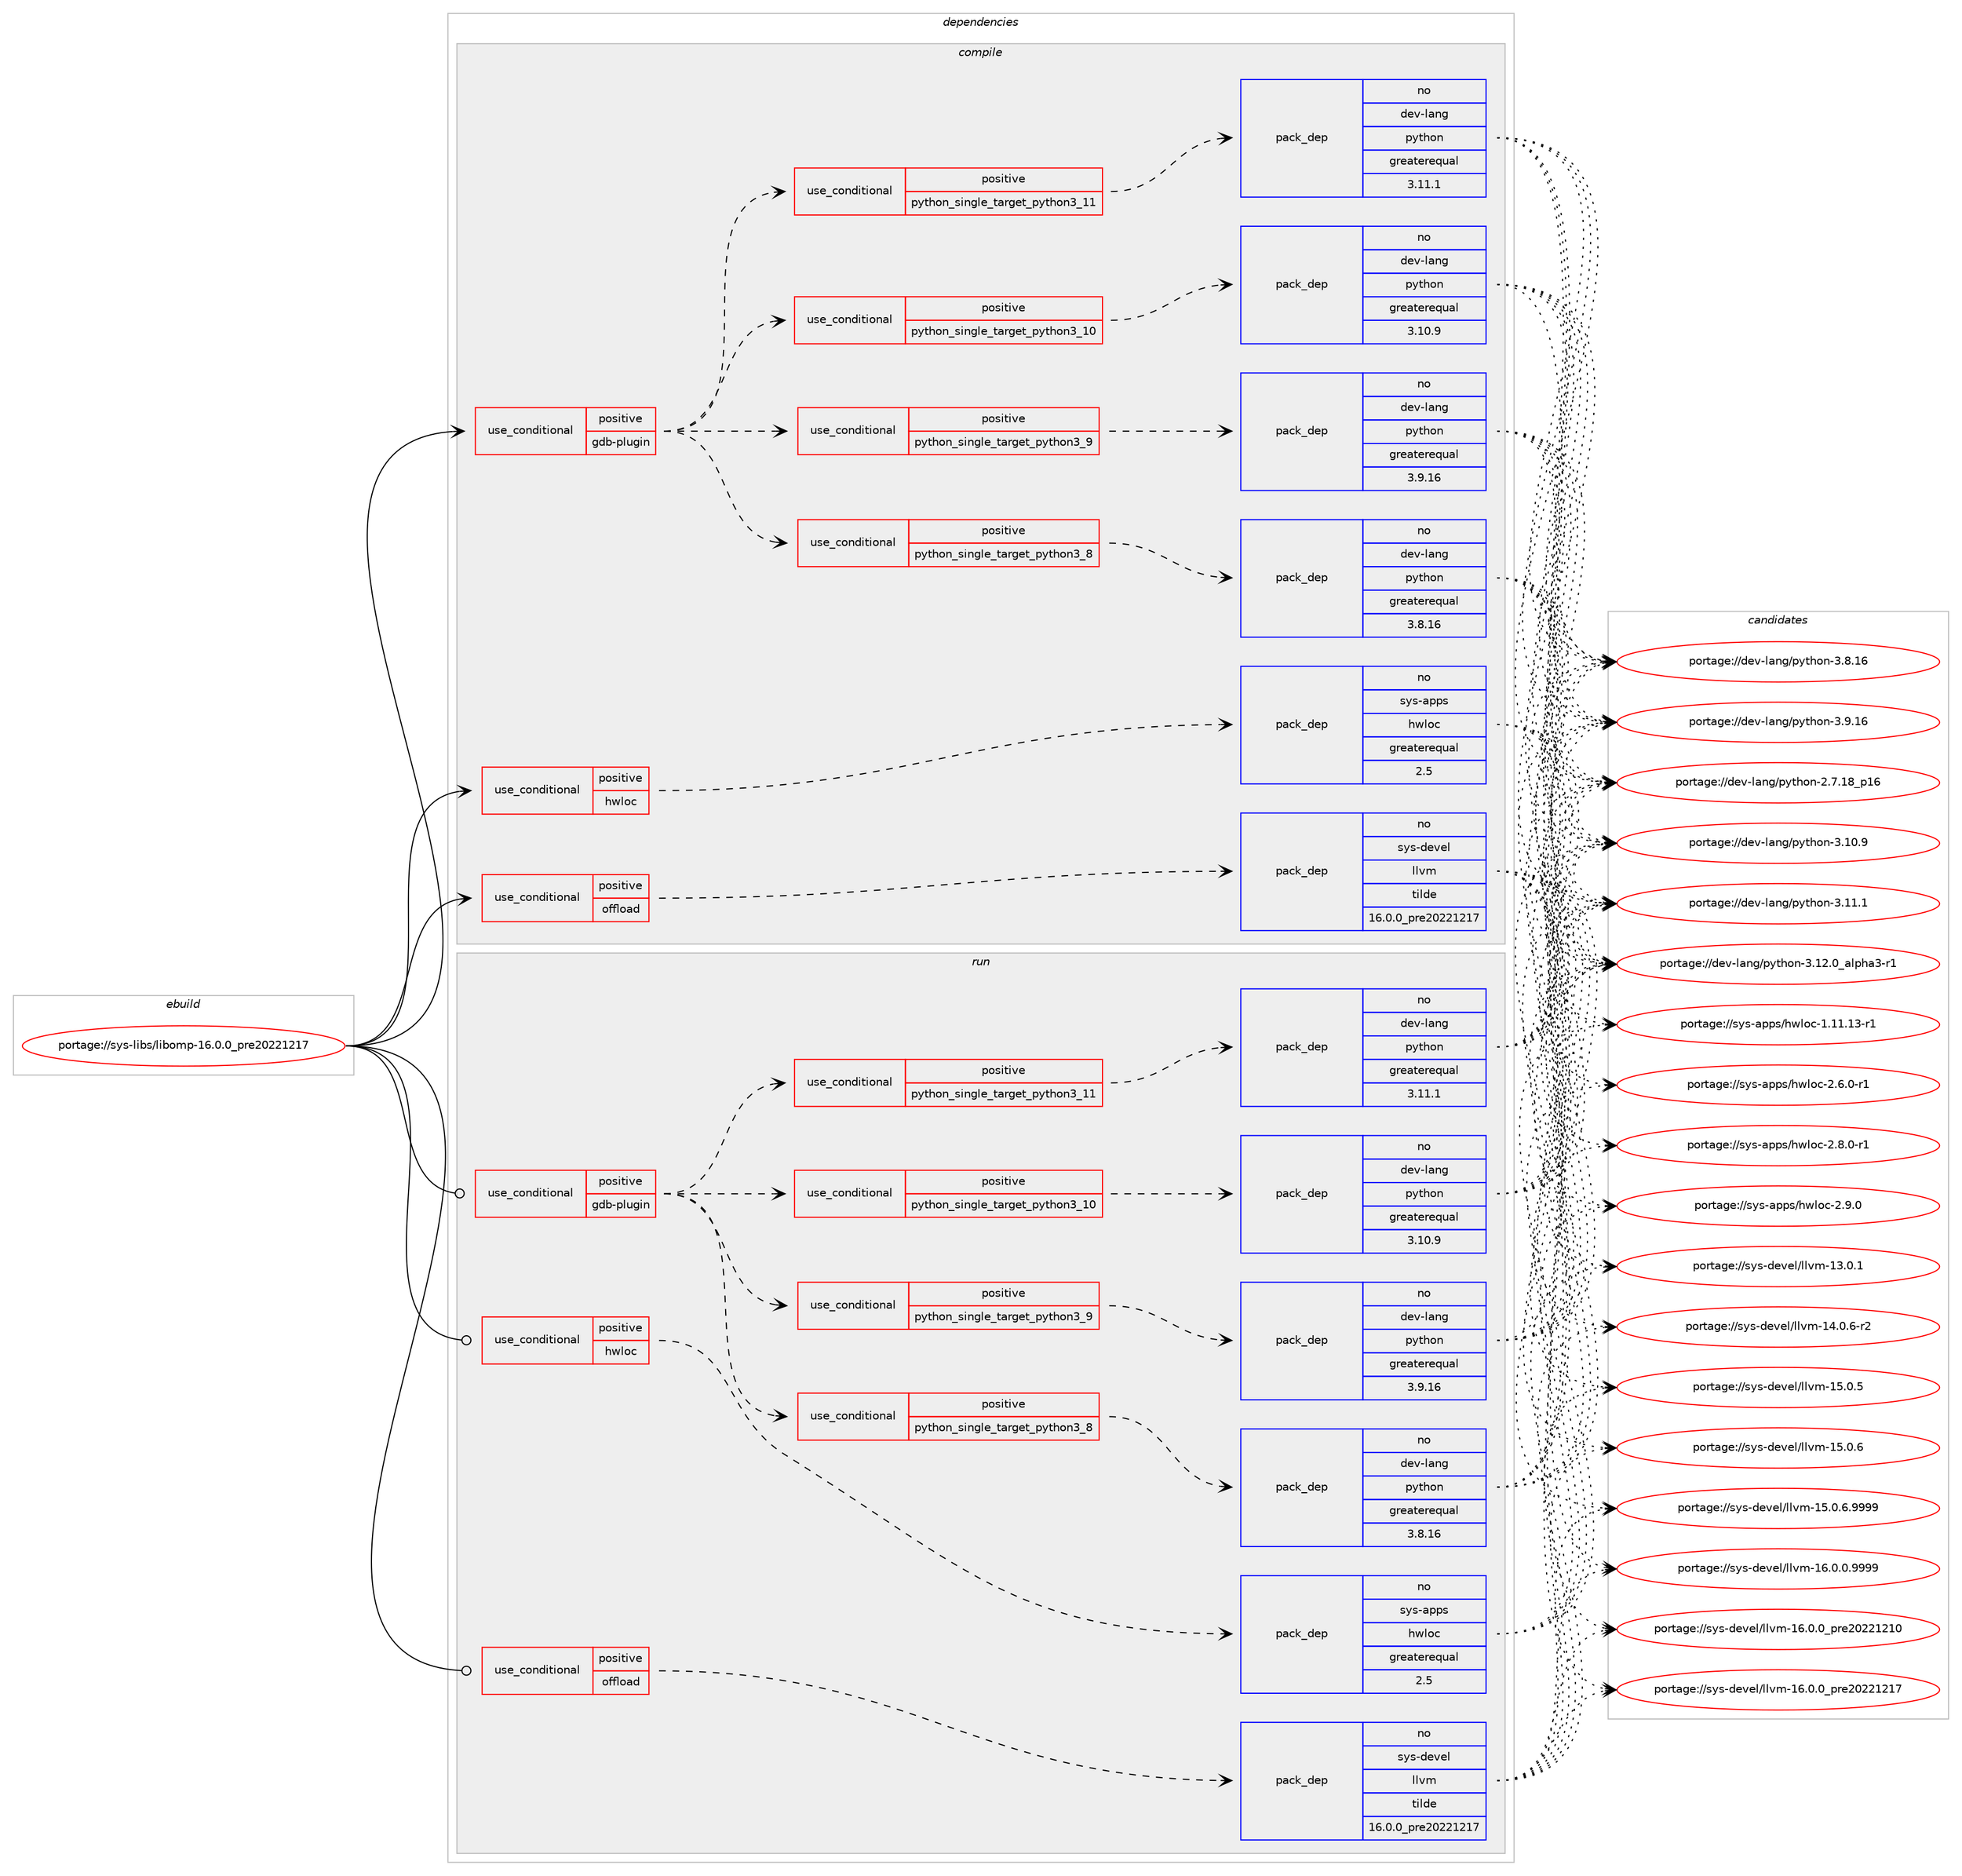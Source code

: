 digraph prolog {

# *************
# Graph options
# *************

newrank=true;
concentrate=true;
compound=true;
graph [rankdir=LR,fontname=Helvetica,fontsize=10,ranksep=1.5];#, ranksep=2.5, nodesep=0.2];
edge  [arrowhead=vee];
node  [fontname=Helvetica,fontsize=10];

# **********
# The ebuild
# **********

subgraph cluster_leftcol {
color=gray;
label=<<i>ebuild</i>>;
id [label="portage://sys-libs/libomp-16.0.0_pre20221217", color=red, width=4, href="../sys-libs/libomp-16.0.0_pre20221217.svg"];
}

# ****************
# The dependencies
# ****************

subgraph cluster_midcol {
color=gray;
label=<<i>dependencies</i>>;
subgraph cluster_compile {
fillcolor="#eeeeee";
style=filled;
label=<<i>compile</i>>;
subgraph cond205 {
dependency1411 [label=<<TABLE BORDER="0" CELLBORDER="1" CELLSPACING="0" CELLPADDING="4"><TR><TD ROWSPAN="3" CELLPADDING="10">use_conditional</TD></TR><TR><TD>positive</TD></TR><TR><TD>gdb-plugin</TD></TR></TABLE>>, shape=none, color=red];
subgraph cond206 {
dependency1412 [label=<<TABLE BORDER="0" CELLBORDER="1" CELLSPACING="0" CELLPADDING="4"><TR><TD ROWSPAN="3" CELLPADDING="10">use_conditional</TD></TR><TR><TD>positive</TD></TR><TR><TD>python_single_target_python3_8</TD></TR></TABLE>>, shape=none, color=red];
subgraph pack1205 {
dependency1413 [label=<<TABLE BORDER="0" CELLBORDER="1" CELLSPACING="0" CELLPADDING="4" WIDTH="220"><TR><TD ROWSPAN="6" CELLPADDING="30">pack_dep</TD></TR><TR><TD WIDTH="110">no</TD></TR><TR><TD>dev-lang</TD></TR><TR><TD>python</TD></TR><TR><TD>greaterequal</TD></TR><TR><TD>3.8.16</TD></TR></TABLE>>, shape=none, color=blue];
}
dependency1412:e -> dependency1413:w [weight=20,style="dashed",arrowhead="vee"];
}
dependency1411:e -> dependency1412:w [weight=20,style="dashed",arrowhead="vee"];
subgraph cond207 {
dependency1414 [label=<<TABLE BORDER="0" CELLBORDER="1" CELLSPACING="0" CELLPADDING="4"><TR><TD ROWSPAN="3" CELLPADDING="10">use_conditional</TD></TR><TR><TD>positive</TD></TR><TR><TD>python_single_target_python3_9</TD></TR></TABLE>>, shape=none, color=red];
subgraph pack1206 {
dependency1415 [label=<<TABLE BORDER="0" CELLBORDER="1" CELLSPACING="0" CELLPADDING="4" WIDTH="220"><TR><TD ROWSPAN="6" CELLPADDING="30">pack_dep</TD></TR><TR><TD WIDTH="110">no</TD></TR><TR><TD>dev-lang</TD></TR><TR><TD>python</TD></TR><TR><TD>greaterequal</TD></TR><TR><TD>3.9.16</TD></TR></TABLE>>, shape=none, color=blue];
}
dependency1414:e -> dependency1415:w [weight=20,style="dashed",arrowhead="vee"];
}
dependency1411:e -> dependency1414:w [weight=20,style="dashed",arrowhead="vee"];
subgraph cond208 {
dependency1416 [label=<<TABLE BORDER="0" CELLBORDER="1" CELLSPACING="0" CELLPADDING="4"><TR><TD ROWSPAN="3" CELLPADDING="10">use_conditional</TD></TR><TR><TD>positive</TD></TR><TR><TD>python_single_target_python3_10</TD></TR></TABLE>>, shape=none, color=red];
subgraph pack1207 {
dependency1417 [label=<<TABLE BORDER="0" CELLBORDER="1" CELLSPACING="0" CELLPADDING="4" WIDTH="220"><TR><TD ROWSPAN="6" CELLPADDING="30">pack_dep</TD></TR><TR><TD WIDTH="110">no</TD></TR><TR><TD>dev-lang</TD></TR><TR><TD>python</TD></TR><TR><TD>greaterequal</TD></TR><TR><TD>3.10.9</TD></TR></TABLE>>, shape=none, color=blue];
}
dependency1416:e -> dependency1417:w [weight=20,style="dashed",arrowhead="vee"];
}
dependency1411:e -> dependency1416:w [weight=20,style="dashed",arrowhead="vee"];
subgraph cond209 {
dependency1418 [label=<<TABLE BORDER="0" CELLBORDER="1" CELLSPACING="0" CELLPADDING="4"><TR><TD ROWSPAN="3" CELLPADDING="10">use_conditional</TD></TR><TR><TD>positive</TD></TR><TR><TD>python_single_target_python3_11</TD></TR></TABLE>>, shape=none, color=red];
subgraph pack1208 {
dependency1419 [label=<<TABLE BORDER="0" CELLBORDER="1" CELLSPACING="0" CELLPADDING="4" WIDTH="220"><TR><TD ROWSPAN="6" CELLPADDING="30">pack_dep</TD></TR><TR><TD WIDTH="110">no</TD></TR><TR><TD>dev-lang</TD></TR><TR><TD>python</TD></TR><TR><TD>greaterequal</TD></TR><TR><TD>3.11.1</TD></TR></TABLE>>, shape=none, color=blue];
}
dependency1418:e -> dependency1419:w [weight=20,style="dashed",arrowhead="vee"];
}
dependency1411:e -> dependency1418:w [weight=20,style="dashed",arrowhead="vee"];
}
id:e -> dependency1411:w [weight=20,style="solid",arrowhead="vee"];
subgraph cond210 {
dependency1420 [label=<<TABLE BORDER="0" CELLBORDER="1" CELLSPACING="0" CELLPADDING="4"><TR><TD ROWSPAN="3" CELLPADDING="10">use_conditional</TD></TR><TR><TD>positive</TD></TR><TR><TD>hwloc</TD></TR></TABLE>>, shape=none, color=red];
subgraph pack1209 {
dependency1421 [label=<<TABLE BORDER="0" CELLBORDER="1" CELLSPACING="0" CELLPADDING="4" WIDTH="220"><TR><TD ROWSPAN="6" CELLPADDING="30">pack_dep</TD></TR><TR><TD WIDTH="110">no</TD></TR><TR><TD>sys-apps</TD></TR><TR><TD>hwloc</TD></TR><TR><TD>greaterequal</TD></TR><TR><TD>2.5</TD></TR></TABLE>>, shape=none, color=blue];
}
dependency1420:e -> dependency1421:w [weight=20,style="dashed",arrowhead="vee"];
}
id:e -> dependency1420:w [weight=20,style="solid",arrowhead="vee"];
subgraph cond211 {
dependency1422 [label=<<TABLE BORDER="0" CELLBORDER="1" CELLSPACING="0" CELLPADDING="4"><TR><TD ROWSPAN="3" CELLPADDING="10">use_conditional</TD></TR><TR><TD>positive</TD></TR><TR><TD>offload</TD></TR></TABLE>>, shape=none, color=red];
# *** BEGIN UNKNOWN DEPENDENCY TYPE (TODO) ***
# dependency1422 -> package_dependency(portage://sys-libs/libomp-16.0.0_pre20221217,install,no,dev-libs,libffi,none,[,,],any_same_slot,[use(optenable(abi_x86_32),negative),use(optenable(abi_x86_64),negative),use(optenable(abi_x86_x32),negative),use(optenable(abi_mips_n32),negative),use(optenable(abi_mips_n64),negative),use(optenable(abi_mips_o32),negative),use(optenable(abi_s390_32),negative),use(optenable(abi_s390_64),negative)])
# *** END UNKNOWN DEPENDENCY TYPE (TODO) ***

subgraph pack1210 {
dependency1423 [label=<<TABLE BORDER="0" CELLBORDER="1" CELLSPACING="0" CELLPADDING="4" WIDTH="220"><TR><TD ROWSPAN="6" CELLPADDING="30">pack_dep</TD></TR><TR><TD WIDTH="110">no</TD></TR><TR><TD>sys-devel</TD></TR><TR><TD>llvm</TD></TR><TR><TD>tilde</TD></TR><TR><TD>16.0.0_pre20221217</TD></TR></TABLE>>, shape=none, color=blue];
}
dependency1422:e -> dependency1423:w [weight=20,style="dashed",arrowhead="vee"];
}
id:e -> dependency1422:w [weight=20,style="solid",arrowhead="vee"];
# *** BEGIN UNKNOWN DEPENDENCY TYPE (TODO) ***
# id -> package_dependency(portage://sys-libs/libomp-16.0.0_pre20221217,install,strong,sys-devel,llvm,none,[,,],[slot(0)],[])
# *** END UNKNOWN DEPENDENCY TYPE (TODO) ***

}
subgraph cluster_compileandrun {
fillcolor="#eeeeee";
style=filled;
label=<<i>compile and run</i>>;
}
subgraph cluster_run {
fillcolor="#eeeeee";
style=filled;
label=<<i>run</i>>;
subgraph cond212 {
dependency1424 [label=<<TABLE BORDER="0" CELLBORDER="1" CELLSPACING="0" CELLPADDING="4"><TR><TD ROWSPAN="3" CELLPADDING="10">use_conditional</TD></TR><TR><TD>positive</TD></TR><TR><TD>gdb-plugin</TD></TR></TABLE>>, shape=none, color=red];
subgraph cond213 {
dependency1425 [label=<<TABLE BORDER="0" CELLBORDER="1" CELLSPACING="0" CELLPADDING="4"><TR><TD ROWSPAN="3" CELLPADDING="10">use_conditional</TD></TR><TR><TD>positive</TD></TR><TR><TD>python_single_target_python3_8</TD></TR></TABLE>>, shape=none, color=red];
subgraph pack1211 {
dependency1426 [label=<<TABLE BORDER="0" CELLBORDER="1" CELLSPACING="0" CELLPADDING="4" WIDTH="220"><TR><TD ROWSPAN="6" CELLPADDING="30">pack_dep</TD></TR><TR><TD WIDTH="110">no</TD></TR><TR><TD>dev-lang</TD></TR><TR><TD>python</TD></TR><TR><TD>greaterequal</TD></TR><TR><TD>3.8.16</TD></TR></TABLE>>, shape=none, color=blue];
}
dependency1425:e -> dependency1426:w [weight=20,style="dashed",arrowhead="vee"];
}
dependency1424:e -> dependency1425:w [weight=20,style="dashed",arrowhead="vee"];
subgraph cond214 {
dependency1427 [label=<<TABLE BORDER="0" CELLBORDER="1" CELLSPACING="0" CELLPADDING="4"><TR><TD ROWSPAN="3" CELLPADDING="10">use_conditional</TD></TR><TR><TD>positive</TD></TR><TR><TD>python_single_target_python3_9</TD></TR></TABLE>>, shape=none, color=red];
subgraph pack1212 {
dependency1428 [label=<<TABLE BORDER="0" CELLBORDER="1" CELLSPACING="0" CELLPADDING="4" WIDTH="220"><TR><TD ROWSPAN="6" CELLPADDING="30">pack_dep</TD></TR><TR><TD WIDTH="110">no</TD></TR><TR><TD>dev-lang</TD></TR><TR><TD>python</TD></TR><TR><TD>greaterequal</TD></TR><TR><TD>3.9.16</TD></TR></TABLE>>, shape=none, color=blue];
}
dependency1427:e -> dependency1428:w [weight=20,style="dashed",arrowhead="vee"];
}
dependency1424:e -> dependency1427:w [weight=20,style="dashed",arrowhead="vee"];
subgraph cond215 {
dependency1429 [label=<<TABLE BORDER="0" CELLBORDER="1" CELLSPACING="0" CELLPADDING="4"><TR><TD ROWSPAN="3" CELLPADDING="10">use_conditional</TD></TR><TR><TD>positive</TD></TR><TR><TD>python_single_target_python3_10</TD></TR></TABLE>>, shape=none, color=red];
subgraph pack1213 {
dependency1430 [label=<<TABLE BORDER="0" CELLBORDER="1" CELLSPACING="0" CELLPADDING="4" WIDTH="220"><TR><TD ROWSPAN="6" CELLPADDING="30">pack_dep</TD></TR><TR><TD WIDTH="110">no</TD></TR><TR><TD>dev-lang</TD></TR><TR><TD>python</TD></TR><TR><TD>greaterequal</TD></TR><TR><TD>3.10.9</TD></TR></TABLE>>, shape=none, color=blue];
}
dependency1429:e -> dependency1430:w [weight=20,style="dashed",arrowhead="vee"];
}
dependency1424:e -> dependency1429:w [weight=20,style="dashed",arrowhead="vee"];
subgraph cond216 {
dependency1431 [label=<<TABLE BORDER="0" CELLBORDER="1" CELLSPACING="0" CELLPADDING="4"><TR><TD ROWSPAN="3" CELLPADDING="10">use_conditional</TD></TR><TR><TD>positive</TD></TR><TR><TD>python_single_target_python3_11</TD></TR></TABLE>>, shape=none, color=red];
subgraph pack1214 {
dependency1432 [label=<<TABLE BORDER="0" CELLBORDER="1" CELLSPACING="0" CELLPADDING="4" WIDTH="220"><TR><TD ROWSPAN="6" CELLPADDING="30">pack_dep</TD></TR><TR><TD WIDTH="110">no</TD></TR><TR><TD>dev-lang</TD></TR><TR><TD>python</TD></TR><TR><TD>greaterequal</TD></TR><TR><TD>3.11.1</TD></TR></TABLE>>, shape=none, color=blue];
}
dependency1431:e -> dependency1432:w [weight=20,style="dashed",arrowhead="vee"];
}
dependency1424:e -> dependency1431:w [weight=20,style="dashed",arrowhead="vee"];
}
id:e -> dependency1424:w [weight=20,style="solid",arrowhead="odot"];
subgraph cond217 {
dependency1433 [label=<<TABLE BORDER="0" CELLBORDER="1" CELLSPACING="0" CELLPADDING="4"><TR><TD ROWSPAN="3" CELLPADDING="10">use_conditional</TD></TR><TR><TD>positive</TD></TR><TR><TD>hwloc</TD></TR></TABLE>>, shape=none, color=red];
subgraph pack1215 {
dependency1434 [label=<<TABLE BORDER="0" CELLBORDER="1" CELLSPACING="0" CELLPADDING="4" WIDTH="220"><TR><TD ROWSPAN="6" CELLPADDING="30">pack_dep</TD></TR><TR><TD WIDTH="110">no</TD></TR><TR><TD>sys-apps</TD></TR><TR><TD>hwloc</TD></TR><TR><TD>greaterequal</TD></TR><TR><TD>2.5</TD></TR></TABLE>>, shape=none, color=blue];
}
dependency1433:e -> dependency1434:w [weight=20,style="dashed",arrowhead="vee"];
}
id:e -> dependency1433:w [weight=20,style="solid",arrowhead="odot"];
subgraph cond218 {
dependency1435 [label=<<TABLE BORDER="0" CELLBORDER="1" CELLSPACING="0" CELLPADDING="4"><TR><TD ROWSPAN="3" CELLPADDING="10">use_conditional</TD></TR><TR><TD>positive</TD></TR><TR><TD>offload</TD></TR></TABLE>>, shape=none, color=red];
# *** BEGIN UNKNOWN DEPENDENCY TYPE (TODO) ***
# dependency1435 -> package_dependency(portage://sys-libs/libomp-16.0.0_pre20221217,run,no,dev-libs,libffi,none,[,,],any_same_slot,[use(optenable(abi_x86_32),negative),use(optenable(abi_x86_64),negative),use(optenable(abi_x86_x32),negative),use(optenable(abi_mips_n32),negative),use(optenable(abi_mips_n64),negative),use(optenable(abi_mips_o32),negative),use(optenable(abi_s390_32),negative),use(optenable(abi_s390_64),negative)])
# *** END UNKNOWN DEPENDENCY TYPE (TODO) ***

subgraph pack1216 {
dependency1436 [label=<<TABLE BORDER="0" CELLBORDER="1" CELLSPACING="0" CELLPADDING="4" WIDTH="220"><TR><TD ROWSPAN="6" CELLPADDING="30">pack_dep</TD></TR><TR><TD WIDTH="110">no</TD></TR><TR><TD>sys-devel</TD></TR><TR><TD>llvm</TD></TR><TR><TD>tilde</TD></TR><TR><TD>16.0.0_pre20221217</TD></TR></TABLE>>, shape=none, color=blue];
}
dependency1435:e -> dependency1436:w [weight=20,style="dashed",arrowhead="vee"];
}
id:e -> dependency1435:w [weight=20,style="solid",arrowhead="odot"];
}
}

# **************
# The candidates
# **************

subgraph cluster_choices {
rank=same;
color=gray;
label=<<i>candidates</i>>;

subgraph choice1205 {
color=black;
nodesep=1;
choice10010111845108971101034711212111610411111045504655464956951124954 [label="portage://dev-lang/python-2.7.18_p16", color=red, width=4,href="../dev-lang/python-2.7.18_p16.svg"];
choice10010111845108971101034711212111610411111045514649484657 [label="portage://dev-lang/python-3.10.9", color=red, width=4,href="../dev-lang/python-3.10.9.svg"];
choice10010111845108971101034711212111610411111045514649494649 [label="portage://dev-lang/python-3.11.1", color=red, width=4,href="../dev-lang/python-3.11.1.svg"];
choice10010111845108971101034711212111610411111045514649504648959710811210497514511449 [label="portage://dev-lang/python-3.12.0_alpha3-r1", color=red, width=4,href="../dev-lang/python-3.12.0_alpha3-r1.svg"];
choice10010111845108971101034711212111610411111045514656464954 [label="portage://dev-lang/python-3.8.16", color=red, width=4,href="../dev-lang/python-3.8.16.svg"];
choice10010111845108971101034711212111610411111045514657464954 [label="portage://dev-lang/python-3.9.16", color=red, width=4,href="../dev-lang/python-3.9.16.svg"];
dependency1413:e -> choice10010111845108971101034711212111610411111045504655464956951124954:w [style=dotted,weight="100"];
dependency1413:e -> choice10010111845108971101034711212111610411111045514649484657:w [style=dotted,weight="100"];
dependency1413:e -> choice10010111845108971101034711212111610411111045514649494649:w [style=dotted,weight="100"];
dependency1413:e -> choice10010111845108971101034711212111610411111045514649504648959710811210497514511449:w [style=dotted,weight="100"];
dependency1413:e -> choice10010111845108971101034711212111610411111045514656464954:w [style=dotted,weight="100"];
dependency1413:e -> choice10010111845108971101034711212111610411111045514657464954:w [style=dotted,weight="100"];
}
subgraph choice1206 {
color=black;
nodesep=1;
choice10010111845108971101034711212111610411111045504655464956951124954 [label="portage://dev-lang/python-2.7.18_p16", color=red, width=4,href="../dev-lang/python-2.7.18_p16.svg"];
choice10010111845108971101034711212111610411111045514649484657 [label="portage://dev-lang/python-3.10.9", color=red, width=4,href="../dev-lang/python-3.10.9.svg"];
choice10010111845108971101034711212111610411111045514649494649 [label="portage://dev-lang/python-3.11.1", color=red, width=4,href="../dev-lang/python-3.11.1.svg"];
choice10010111845108971101034711212111610411111045514649504648959710811210497514511449 [label="portage://dev-lang/python-3.12.0_alpha3-r1", color=red, width=4,href="../dev-lang/python-3.12.0_alpha3-r1.svg"];
choice10010111845108971101034711212111610411111045514656464954 [label="portage://dev-lang/python-3.8.16", color=red, width=4,href="../dev-lang/python-3.8.16.svg"];
choice10010111845108971101034711212111610411111045514657464954 [label="portage://dev-lang/python-3.9.16", color=red, width=4,href="../dev-lang/python-3.9.16.svg"];
dependency1415:e -> choice10010111845108971101034711212111610411111045504655464956951124954:w [style=dotted,weight="100"];
dependency1415:e -> choice10010111845108971101034711212111610411111045514649484657:w [style=dotted,weight="100"];
dependency1415:e -> choice10010111845108971101034711212111610411111045514649494649:w [style=dotted,weight="100"];
dependency1415:e -> choice10010111845108971101034711212111610411111045514649504648959710811210497514511449:w [style=dotted,weight="100"];
dependency1415:e -> choice10010111845108971101034711212111610411111045514656464954:w [style=dotted,weight="100"];
dependency1415:e -> choice10010111845108971101034711212111610411111045514657464954:w [style=dotted,weight="100"];
}
subgraph choice1207 {
color=black;
nodesep=1;
choice10010111845108971101034711212111610411111045504655464956951124954 [label="portage://dev-lang/python-2.7.18_p16", color=red, width=4,href="../dev-lang/python-2.7.18_p16.svg"];
choice10010111845108971101034711212111610411111045514649484657 [label="portage://dev-lang/python-3.10.9", color=red, width=4,href="../dev-lang/python-3.10.9.svg"];
choice10010111845108971101034711212111610411111045514649494649 [label="portage://dev-lang/python-3.11.1", color=red, width=4,href="../dev-lang/python-3.11.1.svg"];
choice10010111845108971101034711212111610411111045514649504648959710811210497514511449 [label="portage://dev-lang/python-3.12.0_alpha3-r1", color=red, width=4,href="../dev-lang/python-3.12.0_alpha3-r1.svg"];
choice10010111845108971101034711212111610411111045514656464954 [label="portage://dev-lang/python-3.8.16", color=red, width=4,href="../dev-lang/python-3.8.16.svg"];
choice10010111845108971101034711212111610411111045514657464954 [label="portage://dev-lang/python-3.9.16", color=red, width=4,href="../dev-lang/python-3.9.16.svg"];
dependency1417:e -> choice10010111845108971101034711212111610411111045504655464956951124954:w [style=dotted,weight="100"];
dependency1417:e -> choice10010111845108971101034711212111610411111045514649484657:w [style=dotted,weight="100"];
dependency1417:e -> choice10010111845108971101034711212111610411111045514649494649:w [style=dotted,weight="100"];
dependency1417:e -> choice10010111845108971101034711212111610411111045514649504648959710811210497514511449:w [style=dotted,weight="100"];
dependency1417:e -> choice10010111845108971101034711212111610411111045514656464954:w [style=dotted,weight="100"];
dependency1417:e -> choice10010111845108971101034711212111610411111045514657464954:w [style=dotted,weight="100"];
}
subgraph choice1208 {
color=black;
nodesep=1;
choice10010111845108971101034711212111610411111045504655464956951124954 [label="portage://dev-lang/python-2.7.18_p16", color=red, width=4,href="../dev-lang/python-2.7.18_p16.svg"];
choice10010111845108971101034711212111610411111045514649484657 [label="portage://dev-lang/python-3.10.9", color=red, width=4,href="../dev-lang/python-3.10.9.svg"];
choice10010111845108971101034711212111610411111045514649494649 [label="portage://dev-lang/python-3.11.1", color=red, width=4,href="../dev-lang/python-3.11.1.svg"];
choice10010111845108971101034711212111610411111045514649504648959710811210497514511449 [label="portage://dev-lang/python-3.12.0_alpha3-r1", color=red, width=4,href="../dev-lang/python-3.12.0_alpha3-r1.svg"];
choice10010111845108971101034711212111610411111045514656464954 [label="portage://dev-lang/python-3.8.16", color=red, width=4,href="../dev-lang/python-3.8.16.svg"];
choice10010111845108971101034711212111610411111045514657464954 [label="portage://dev-lang/python-3.9.16", color=red, width=4,href="../dev-lang/python-3.9.16.svg"];
dependency1419:e -> choice10010111845108971101034711212111610411111045504655464956951124954:w [style=dotted,weight="100"];
dependency1419:e -> choice10010111845108971101034711212111610411111045514649484657:w [style=dotted,weight="100"];
dependency1419:e -> choice10010111845108971101034711212111610411111045514649494649:w [style=dotted,weight="100"];
dependency1419:e -> choice10010111845108971101034711212111610411111045514649504648959710811210497514511449:w [style=dotted,weight="100"];
dependency1419:e -> choice10010111845108971101034711212111610411111045514656464954:w [style=dotted,weight="100"];
dependency1419:e -> choice10010111845108971101034711212111610411111045514657464954:w [style=dotted,weight="100"];
}
subgraph choice1209 {
color=black;
nodesep=1;
choice1151211154597112112115471041191081119945494649494649514511449 [label="portage://sys-apps/hwloc-1.11.13-r1", color=red, width=4,href="../sys-apps/hwloc-1.11.13-r1.svg"];
choice115121115459711211211547104119108111994550465446484511449 [label="portage://sys-apps/hwloc-2.6.0-r1", color=red, width=4,href="../sys-apps/hwloc-2.6.0-r1.svg"];
choice115121115459711211211547104119108111994550465646484511449 [label="portage://sys-apps/hwloc-2.8.0-r1", color=red, width=4,href="../sys-apps/hwloc-2.8.0-r1.svg"];
choice11512111545971121121154710411910811199455046574648 [label="portage://sys-apps/hwloc-2.9.0", color=red, width=4,href="../sys-apps/hwloc-2.9.0.svg"];
dependency1421:e -> choice1151211154597112112115471041191081119945494649494649514511449:w [style=dotted,weight="100"];
dependency1421:e -> choice115121115459711211211547104119108111994550465446484511449:w [style=dotted,weight="100"];
dependency1421:e -> choice115121115459711211211547104119108111994550465646484511449:w [style=dotted,weight="100"];
dependency1421:e -> choice11512111545971121121154710411910811199455046574648:w [style=dotted,weight="100"];
}
subgraph choice1210 {
color=black;
nodesep=1;
choice115121115451001011181011084710810811810945495146484649 [label="portage://sys-devel/llvm-13.0.1", color=red, width=4,href="../sys-devel/llvm-13.0.1.svg"];
choice1151211154510010111810110847108108118109454952464846544511450 [label="portage://sys-devel/llvm-14.0.6-r2", color=red, width=4,href="../sys-devel/llvm-14.0.6-r2.svg"];
choice115121115451001011181011084710810811810945495346484653 [label="portage://sys-devel/llvm-15.0.5", color=red, width=4,href="../sys-devel/llvm-15.0.5.svg"];
choice115121115451001011181011084710810811810945495346484654 [label="portage://sys-devel/llvm-15.0.6", color=red, width=4,href="../sys-devel/llvm-15.0.6.svg"];
choice1151211154510010111810110847108108118109454953464846544657575757 [label="portage://sys-devel/llvm-15.0.6.9999", color=red, width=4,href="../sys-devel/llvm-15.0.6.9999.svg"];
choice1151211154510010111810110847108108118109454954464846484657575757 [label="portage://sys-devel/llvm-16.0.0.9999", color=red, width=4,href="../sys-devel/llvm-16.0.0.9999.svg"];
choice115121115451001011181011084710810811810945495446484648951121141015048505049504948 [label="portage://sys-devel/llvm-16.0.0_pre20221210", color=red, width=4,href="../sys-devel/llvm-16.0.0_pre20221210.svg"];
choice115121115451001011181011084710810811810945495446484648951121141015048505049504955 [label="portage://sys-devel/llvm-16.0.0_pre20221217", color=red, width=4,href="../sys-devel/llvm-16.0.0_pre20221217.svg"];
dependency1423:e -> choice115121115451001011181011084710810811810945495146484649:w [style=dotted,weight="100"];
dependency1423:e -> choice1151211154510010111810110847108108118109454952464846544511450:w [style=dotted,weight="100"];
dependency1423:e -> choice115121115451001011181011084710810811810945495346484653:w [style=dotted,weight="100"];
dependency1423:e -> choice115121115451001011181011084710810811810945495346484654:w [style=dotted,weight="100"];
dependency1423:e -> choice1151211154510010111810110847108108118109454953464846544657575757:w [style=dotted,weight="100"];
dependency1423:e -> choice1151211154510010111810110847108108118109454954464846484657575757:w [style=dotted,weight="100"];
dependency1423:e -> choice115121115451001011181011084710810811810945495446484648951121141015048505049504948:w [style=dotted,weight="100"];
dependency1423:e -> choice115121115451001011181011084710810811810945495446484648951121141015048505049504955:w [style=dotted,weight="100"];
}
subgraph choice1211 {
color=black;
nodesep=1;
choice10010111845108971101034711212111610411111045504655464956951124954 [label="portage://dev-lang/python-2.7.18_p16", color=red, width=4,href="../dev-lang/python-2.7.18_p16.svg"];
choice10010111845108971101034711212111610411111045514649484657 [label="portage://dev-lang/python-3.10.9", color=red, width=4,href="../dev-lang/python-3.10.9.svg"];
choice10010111845108971101034711212111610411111045514649494649 [label="portage://dev-lang/python-3.11.1", color=red, width=4,href="../dev-lang/python-3.11.1.svg"];
choice10010111845108971101034711212111610411111045514649504648959710811210497514511449 [label="portage://dev-lang/python-3.12.0_alpha3-r1", color=red, width=4,href="../dev-lang/python-3.12.0_alpha3-r1.svg"];
choice10010111845108971101034711212111610411111045514656464954 [label="portage://dev-lang/python-3.8.16", color=red, width=4,href="../dev-lang/python-3.8.16.svg"];
choice10010111845108971101034711212111610411111045514657464954 [label="portage://dev-lang/python-3.9.16", color=red, width=4,href="../dev-lang/python-3.9.16.svg"];
dependency1426:e -> choice10010111845108971101034711212111610411111045504655464956951124954:w [style=dotted,weight="100"];
dependency1426:e -> choice10010111845108971101034711212111610411111045514649484657:w [style=dotted,weight="100"];
dependency1426:e -> choice10010111845108971101034711212111610411111045514649494649:w [style=dotted,weight="100"];
dependency1426:e -> choice10010111845108971101034711212111610411111045514649504648959710811210497514511449:w [style=dotted,weight="100"];
dependency1426:e -> choice10010111845108971101034711212111610411111045514656464954:w [style=dotted,weight="100"];
dependency1426:e -> choice10010111845108971101034711212111610411111045514657464954:w [style=dotted,weight="100"];
}
subgraph choice1212 {
color=black;
nodesep=1;
choice10010111845108971101034711212111610411111045504655464956951124954 [label="portage://dev-lang/python-2.7.18_p16", color=red, width=4,href="../dev-lang/python-2.7.18_p16.svg"];
choice10010111845108971101034711212111610411111045514649484657 [label="portage://dev-lang/python-3.10.9", color=red, width=4,href="../dev-lang/python-3.10.9.svg"];
choice10010111845108971101034711212111610411111045514649494649 [label="portage://dev-lang/python-3.11.1", color=red, width=4,href="../dev-lang/python-3.11.1.svg"];
choice10010111845108971101034711212111610411111045514649504648959710811210497514511449 [label="portage://dev-lang/python-3.12.0_alpha3-r1", color=red, width=4,href="../dev-lang/python-3.12.0_alpha3-r1.svg"];
choice10010111845108971101034711212111610411111045514656464954 [label="portage://dev-lang/python-3.8.16", color=red, width=4,href="../dev-lang/python-3.8.16.svg"];
choice10010111845108971101034711212111610411111045514657464954 [label="portage://dev-lang/python-3.9.16", color=red, width=4,href="../dev-lang/python-3.9.16.svg"];
dependency1428:e -> choice10010111845108971101034711212111610411111045504655464956951124954:w [style=dotted,weight="100"];
dependency1428:e -> choice10010111845108971101034711212111610411111045514649484657:w [style=dotted,weight="100"];
dependency1428:e -> choice10010111845108971101034711212111610411111045514649494649:w [style=dotted,weight="100"];
dependency1428:e -> choice10010111845108971101034711212111610411111045514649504648959710811210497514511449:w [style=dotted,weight="100"];
dependency1428:e -> choice10010111845108971101034711212111610411111045514656464954:w [style=dotted,weight="100"];
dependency1428:e -> choice10010111845108971101034711212111610411111045514657464954:w [style=dotted,weight="100"];
}
subgraph choice1213 {
color=black;
nodesep=1;
choice10010111845108971101034711212111610411111045504655464956951124954 [label="portage://dev-lang/python-2.7.18_p16", color=red, width=4,href="../dev-lang/python-2.7.18_p16.svg"];
choice10010111845108971101034711212111610411111045514649484657 [label="portage://dev-lang/python-3.10.9", color=red, width=4,href="../dev-lang/python-3.10.9.svg"];
choice10010111845108971101034711212111610411111045514649494649 [label="portage://dev-lang/python-3.11.1", color=red, width=4,href="../dev-lang/python-3.11.1.svg"];
choice10010111845108971101034711212111610411111045514649504648959710811210497514511449 [label="portage://dev-lang/python-3.12.0_alpha3-r1", color=red, width=4,href="../dev-lang/python-3.12.0_alpha3-r1.svg"];
choice10010111845108971101034711212111610411111045514656464954 [label="portage://dev-lang/python-3.8.16", color=red, width=4,href="../dev-lang/python-3.8.16.svg"];
choice10010111845108971101034711212111610411111045514657464954 [label="portage://dev-lang/python-3.9.16", color=red, width=4,href="../dev-lang/python-3.9.16.svg"];
dependency1430:e -> choice10010111845108971101034711212111610411111045504655464956951124954:w [style=dotted,weight="100"];
dependency1430:e -> choice10010111845108971101034711212111610411111045514649484657:w [style=dotted,weight="100"];
dependency1430:e -> choice10010111845108971101034711212111610411111045514649494649:w [style=dotted,weight="100"];
dependency1430:e -> choice10010111845108971101034711212111610411111045514649504648959710811210497514511449:w [style=dotted,weight="100"];
dependency1430:e -> choice10010111845108971101034711212111610411111045514656464954:w [style=dotted,weight="100"];
dependency1430:e -> choice10010111845108971101034711212111610411111045514657464954:w [style=dotted,weight="100"];
}
subgraph choice1214 {
color=black;
nodesep=1;
choice10010111845108971101034711212111610411111045504655464956951124954 [label="portage://dev-lang/python-2.7.18_p16", color=red, width=4,href="../dev-lang/python-2.7.18_p16.svg"];
choice10010111845108971101034711212111610411111045514649484657 [label="portage://dev-lang/python-3.10.9", color=red, width=4,href="../dev-lang/python-3.10.9.svg"];
choice10010111845108971101034711212111610411111045514649494649 [label="portage://dev-lang/python-3.11.1", color=red, width=4,href="../dev-lang/python-3.11.1.svg"];
choice10010111845108971101034711212111610411111045514649504648959710811210497514511449 [label="portage://dev-lang/python-3.12.0_alpha3-r1", color=red, width=4,href="../dev-lang/python-3.12.0_alpha3-r1.svg"];
choice10010111845108971101034711212111610411111045514656464954 [label="portage://dev-lang/python-3.8.16", color=red, width=4,href="../dev-lang/python-3.8.16.svg"];
choice10010111845108971101034711212111610411111045514657464954 [label="portage://dev-lang/python-3.9.16", color=red, width=4,href="../dev-lang/python-3.9.16.svg"];
dependency1432:e -> choice10010111845108971101034711212111610411111045504655464956951124954:w [style=dotted,weight="100"];
dependency1432:e -> choice10010111845108971101034711212111610411111045514649484657:w [style=dotted,weight="100"];
dependency1432:e -> choice10010111845108971101034711212111610411111045514649494649:w [style=dotted,weight="100"];
dependency1432:e -> choice10010111845108971101034711212111610411111045514649504648959710811210497514511449:w [style=dotted,weight="100"];
dependency1432:e -> choice10010111845108971101034711212111610411111045514656464954:w [style=dotted,weight="100"];
dependency1432:e -> choice10010111845108971101034711212111610411111045514657464954:w [style=dotted,weight="100"];
}
subgraph choice1215 {
color=black;
nodesep=1;
choice1151211154597112112115471041191081119945494649494649514511449 [label="portage://sys-apps/hwloc-1.11.13-r1", color=red, width=4,href="../sys-apps/hwloc-1.11.13-r1.svg"];
choice115121115459711211211547104119108111994550465446484511449 [label="portage://sys-apps/hwloc-2.6.0-r1", color=red, width=4,href="../sys-apps/hwloc-2.6.0-r1.svg"];
choice115121115459711211211547104119108111994550465646484511449 [label="portage://sys-apps/hwloc-2.8.0-r1", color=red, width=4,href="../sys-apps/hwloc-2.8.0-r1.svg"];
choice11512111545971121121154710411910811199455046574648 [label="portage://sys-apps/hwloc-2.9.0", color=red, width=4,href="../sys-apps/hwloc-2.9.0.svg"];
dependency1434:e -> choice1151211154597112112115471041191081119945494649494649514511449:w [style=dotted,weight="100"];
dependency1434:e -> choice115121115459711211211547104119108111994550465446484511449:w [style=dotted,weight="100"];
dependency1434:e -> choice115121115459711211211547104119108111994550465646484511449:w [style=dotted,weight="100"];
dependency1434:e -> choice11512111545971121121154710411910811199455046574648:w [style=dotted,weight="100"];
}
subgraph choice1216 {
color=black;
nodesep=1;
choice115121115451001011181011084710810811810945495146484649 [label="portage://sys-devel/llvm-13.0.1", color=red, width=4,href="../sys-devel/llvm-13.0.1.svg"];
choice1151211154510010111810110847108108118109454952464846544511450 [label="portage://sys-devel/llvm-14.0.6-r2", color=red, width=4,href="../sys-devel/llvm-14.0.6-r2.svg"];
choice115121115451001011181011084710810811810945495346484653 [label="portage://sys-devel/llvm-15.0.5", color=red, width=4,href="../sys-devel/llvm-15.0.5.svg"];
choice115121115451001011181011084710810811810945495346484654 [label="portage://sys-devel/llvm-15.0.6", color=red, width=4,href="../sys-devel/llvm-15.0.6.svg"];
choice1151211154510010111810110847108108118109454953464846544657575757 [label="portage://sys-devel/llvm-15.0.6.9999", color=red, width=4,href="../sys-devel/llvm-15.0.6.9999.svg"];
choice1151211154510010111810110847108108118109454954464846484657575757 [label="portage://sys-devel/llvm-16.0.0.9999", color=red, width=4,href="../sys-devel/llvm-16.0.0.9999.svg"];
choice115121115451001011181011084710810811810945495446484648951121141015048505049504948 [label="portage://sys-devel/llvm-16.0.0_pre20221210", color=red, width=4,href="../sys-devel/llvm-16.0.0_pre20221210.svg"];
choice115121115451001011181011084710810811810945495446484648951121141015048505049504955 [label="portage://sys-devel/llvm-16.0.0_pre20221217", color=red, width=4,href="../sys-devel/llvm-16.0.0_pre20221217.svg"];
dependency1436:e -> choice115121115451001011181011084710810811810945495146484649:w [style=dotted,weight="100"];
dependency1436:e -> choice1151211154510010111810110847108108118109454952464846544511450:w [style=dotted,weight="100"];
dependency1436:e -> choice115121115451001011181011084710810811810945495346484653:w [style=dotted,weight="100"];
dependency1436:e -> choice115121115451001011181011084710810811810945495346484654:w [style=dotted,weight="100"];
dependency1436:e -> choice1151211154510010111810110847108108118109454953464846544657575757:w [style=dotted,weight="100"];
dependency1436:e -> choice1151211154510010111810110847108108118109454954464846484657575757:w [style=dotted,weight="100"];
dependency1436:e -> choice115121115451001011181011084710810811810945495446484648951121141015048505049504948:w [style=dotted,weight="100"];
dependency1436:e -> choice115121115451001011181011084710810811810945495446484648951121141015048505049504955:w [style=dotted,weight="100"];
}
}

}

